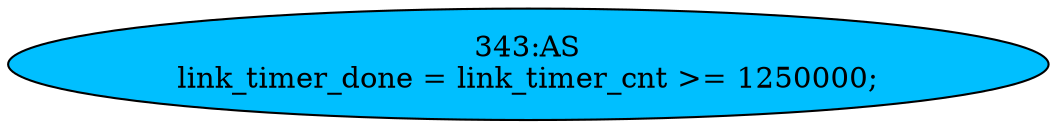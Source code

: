 strict digraph "" {
	node [label="\N"];
	"343:AS"	 [ast="<pyverilog.vparser.ast.Assign object at 0x7f1980a563d0>",
		def_var="['link_timer_done']",
		fillcolor=deepskyblue,
		label="343:AS
link_timer_done = link_timer_cnt >= 1250000;",
		statements="[]",
		style=filled,
		typ=Assign,
		use_var="['link_timer_cnt']"];
}
